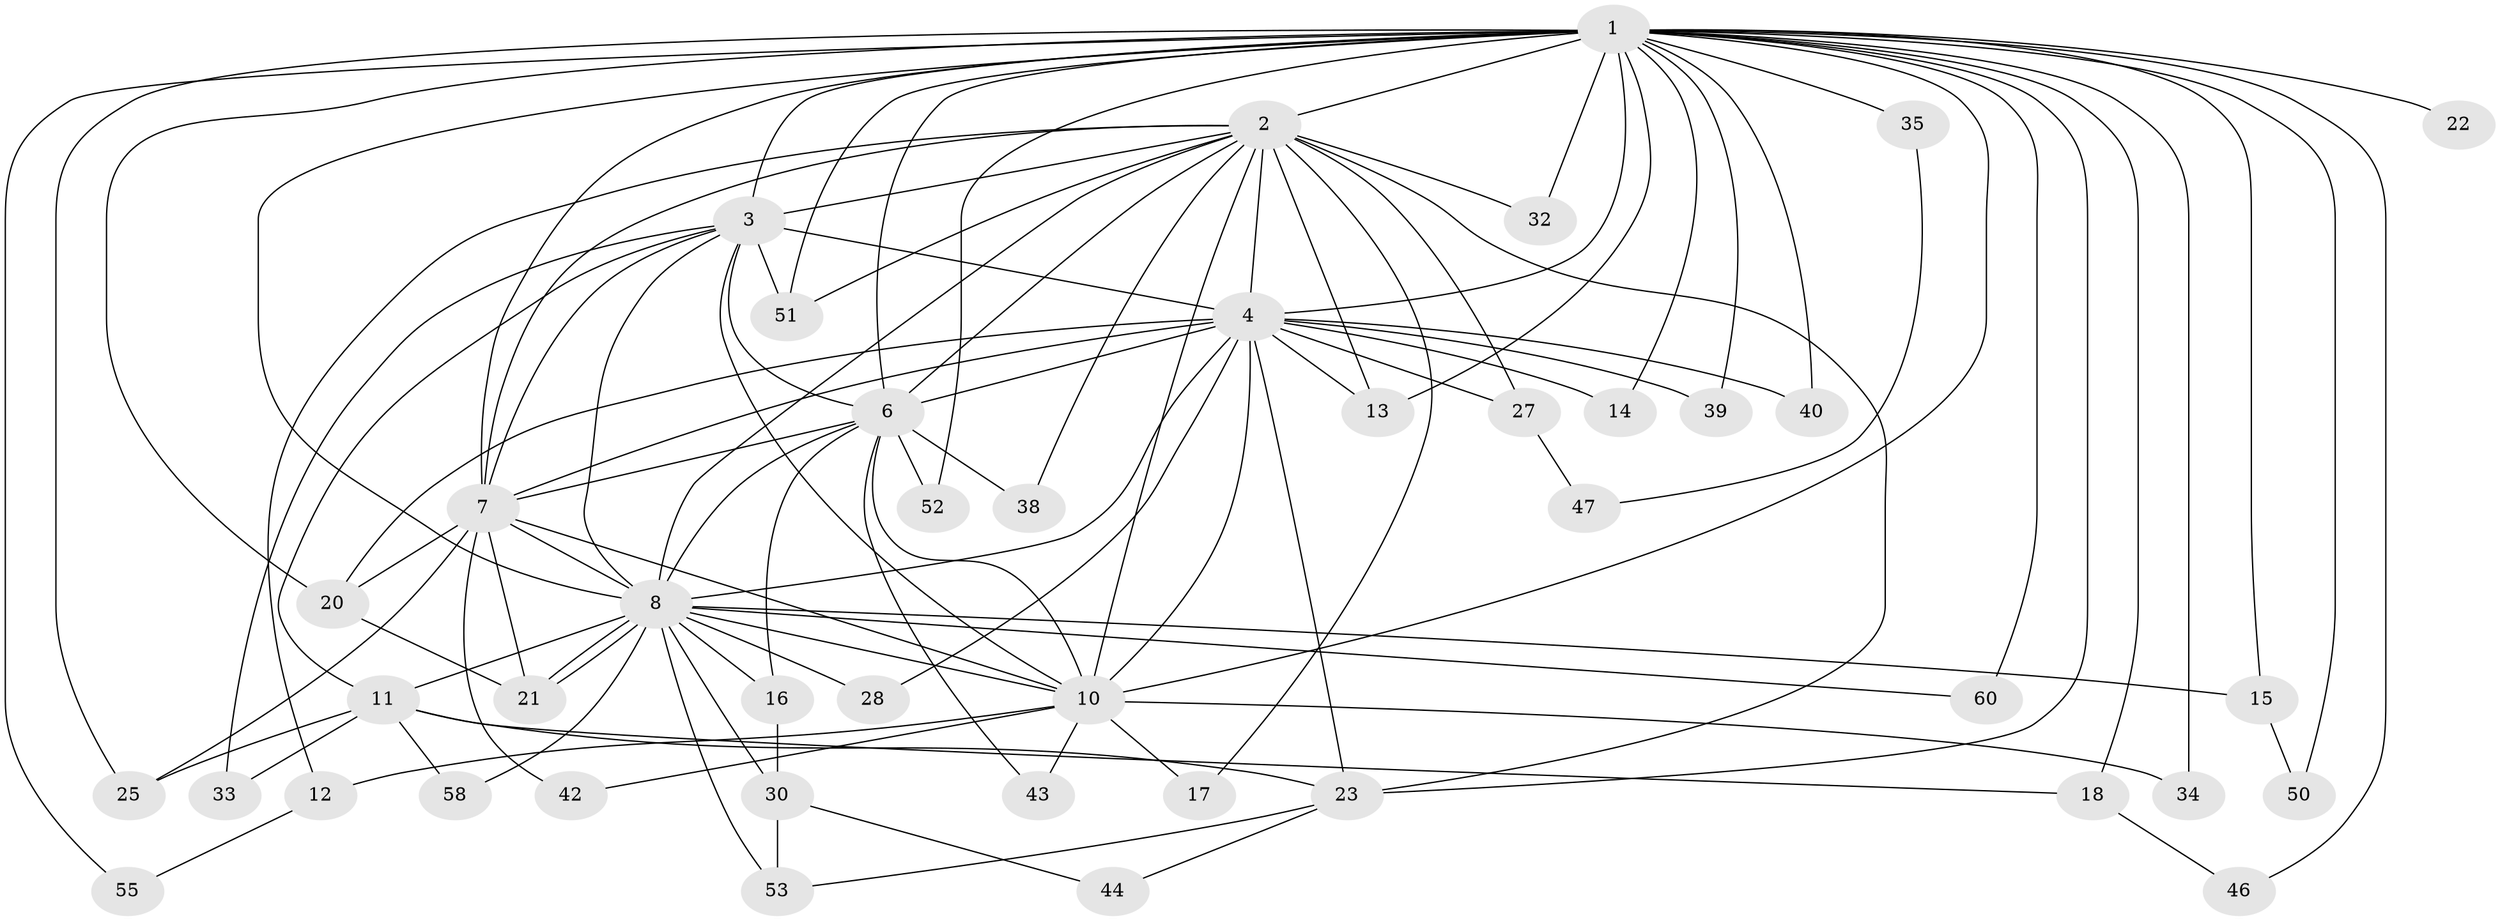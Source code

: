 // Generated by graph-tools (version 1.1) at 2025/51/02/27/25 19:51:48]
// undirected, 43 vertices, 105 edges
graph export_dot {
graph [start="1"]
  node [color=gray90,style=filled];
  1 [super="+9"];
  2 [super="+57"];
  3 [super="+45"];
  4 [super="+5"];
  6 [super="+54"];
  7 [super="+36"];
  8 [super="+24"];
  10;
  11 [super="+41"];
  12;
  13 [super="+19"];
  14 [super="+29"];
  15;
  16 [super="+26"];
  17;
  18;
  20 [super="+31"];
  21 [super="+48"];
  22;
  23 [super="+49"];
  25;
  27;
  28 [super="+37"];
  30;
  32;
  33;
  34;
  35;
  38;
  39;
  40;
  42;
  43;
  44;
  46;
  47;
  50;
  51 [super="+59"];
  52;
  53 [super="+56"];
  55;
  58;
  60;
  1 -- 2 [weight=2];
  1 -- 3 [weight=2];
  1 -- 4 [weight=4];
  1 -- 6 [weight=3];
  1 -- 7 [weight=2];
  1 -- 8 [weight=2];
  1 -- 10 [weight=2];
  1 -- 14;
  1 -- 15;
  1 -- 18;
  1 -- 22 [weight=2];
  1 -- 25;
  1 -- 35 [weight=2];
  1 -- 39;
  1 -- 40;
  1 -- 46;
  1 -- 50;
  1 -- 52;
  1 -- 55;
  1 -- 32;
  1 -- 34;
  1 -- 13;
  1 -- 51;
  1 -- 20;
  1 -- 23;
  1 -- 60;
  2 -- 3;
  2 -- 4 [weight=2];
  2 -- 6;
  2 -- 7;
  2 -- 8;
  2 -- 10;
  2 -- 12;
  2 -- 13;
  2 -- 17;
  2 -- 27;
  2 -- 32;
  2 -- 38;
  2 -- 23;
  2 -- 51;
  3 -- 4 [weight=2];
  3 -- 6;
  3 -- 7;
  3 -- 8;
  3 -- 10;
  3 -- 11;
  3 -- 33;
  3 -- 51;
  4 -- 6 [weight=2];
  4 -- 7 [weight=2];
  4 -- 8 [weight=3];
  4 -- 10 [weight=2];
  4 -- 20;
  4 -- 27;
  4 -- 39;
  4 -- 40;
  4 -- 14 [weight=2];
  4 -- 28 [weight=2];
  4 -- 13;
  4 -- 23;
  6 -- 7;
  6 -- 8;
  6 -- 10;
  6 -- 16 [weight=2];
  6 -- 38;
  6 -- 43;
  6 -- 52;
  7 -- 8;
  7 -- 10;
  7 -- 25;
  7 -- 42;
  7 -- 21;
  7 -- 20;
  8 -- 10;
  8 -- 11;
  8 -- 15;
  8 -- 16;
  8 -- 21;
  8 -- 21;
  8 -- 28;
  8 -- 53;
  8 -- 58;
  8 -- 60;
  8 -- 30;
  10 -- 12;
  10 -- 17;
  10 -- 34;
  10 -- 42;
  10 -- 43;
  11 -- 18;
  11 -- 23;
  11 -- 33;
  11 -- 58;
  11 -- 25;
  12 -- 55;
  15 -- 50;
  16 -- 30;
  18 -- 46;
  20 -- 21;
  23 -- 44;
  23 -- 53;
  27 -- 47;
  30 -- 44;
  30 -- 53;
  35 -- 47;
}
